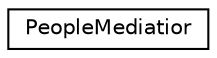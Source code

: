 digraph "Graphical Class Hierarchy"
{
  edge [fontname="Helvetica",fontsize="10",labelfontname="Helvetica",labelfontsize="10"];
  node [fontname="Helvetica",fontsize="10",shape=record];
  rankdir="LR";
  Node0 [label="PeopleMediatior",height=0.2,width=0.4,color="black", fillcolor="white", style="filled",URL="$classPeopleMediatior.html"];
}

